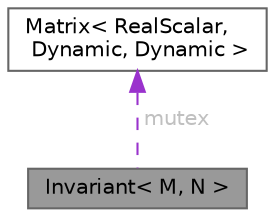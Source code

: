 digraph "Invariant&lt; M, N &gt;"
{
 // LATEX_PDF_SIZE
  bgcolor="transparent";
  edge [fontname=Helvetica,fontsize=10,labelfontname=Helvetica,labelfontsize=10];
  node [fontname=Helvetica,fontsize=10,shape=box,height=0.2,width=0.4];
  Node1 [id="Node000001",label="Invariant\< M, N \>",height=0.2,width=0.4,color="gray40", fillcolor="grey60", style="filled", fontcolor="black",tooltip=" "];
  Node2 -> Node1 [id="edge1_Node000001_Node000002",dir="back",color="darkorchid3",style="dashed",tooltip=" ",label=" mutex",fontcolor="grey" ];
  Node2 [id="Node000002",label="Matrix\< RealScalar,\l Dynamic, Dynamic \>",height=0.2,width=0.4,color="gray40", fillcolor="white", style="filled",URL="$class_matrix.html",tooltip=" "];
}
